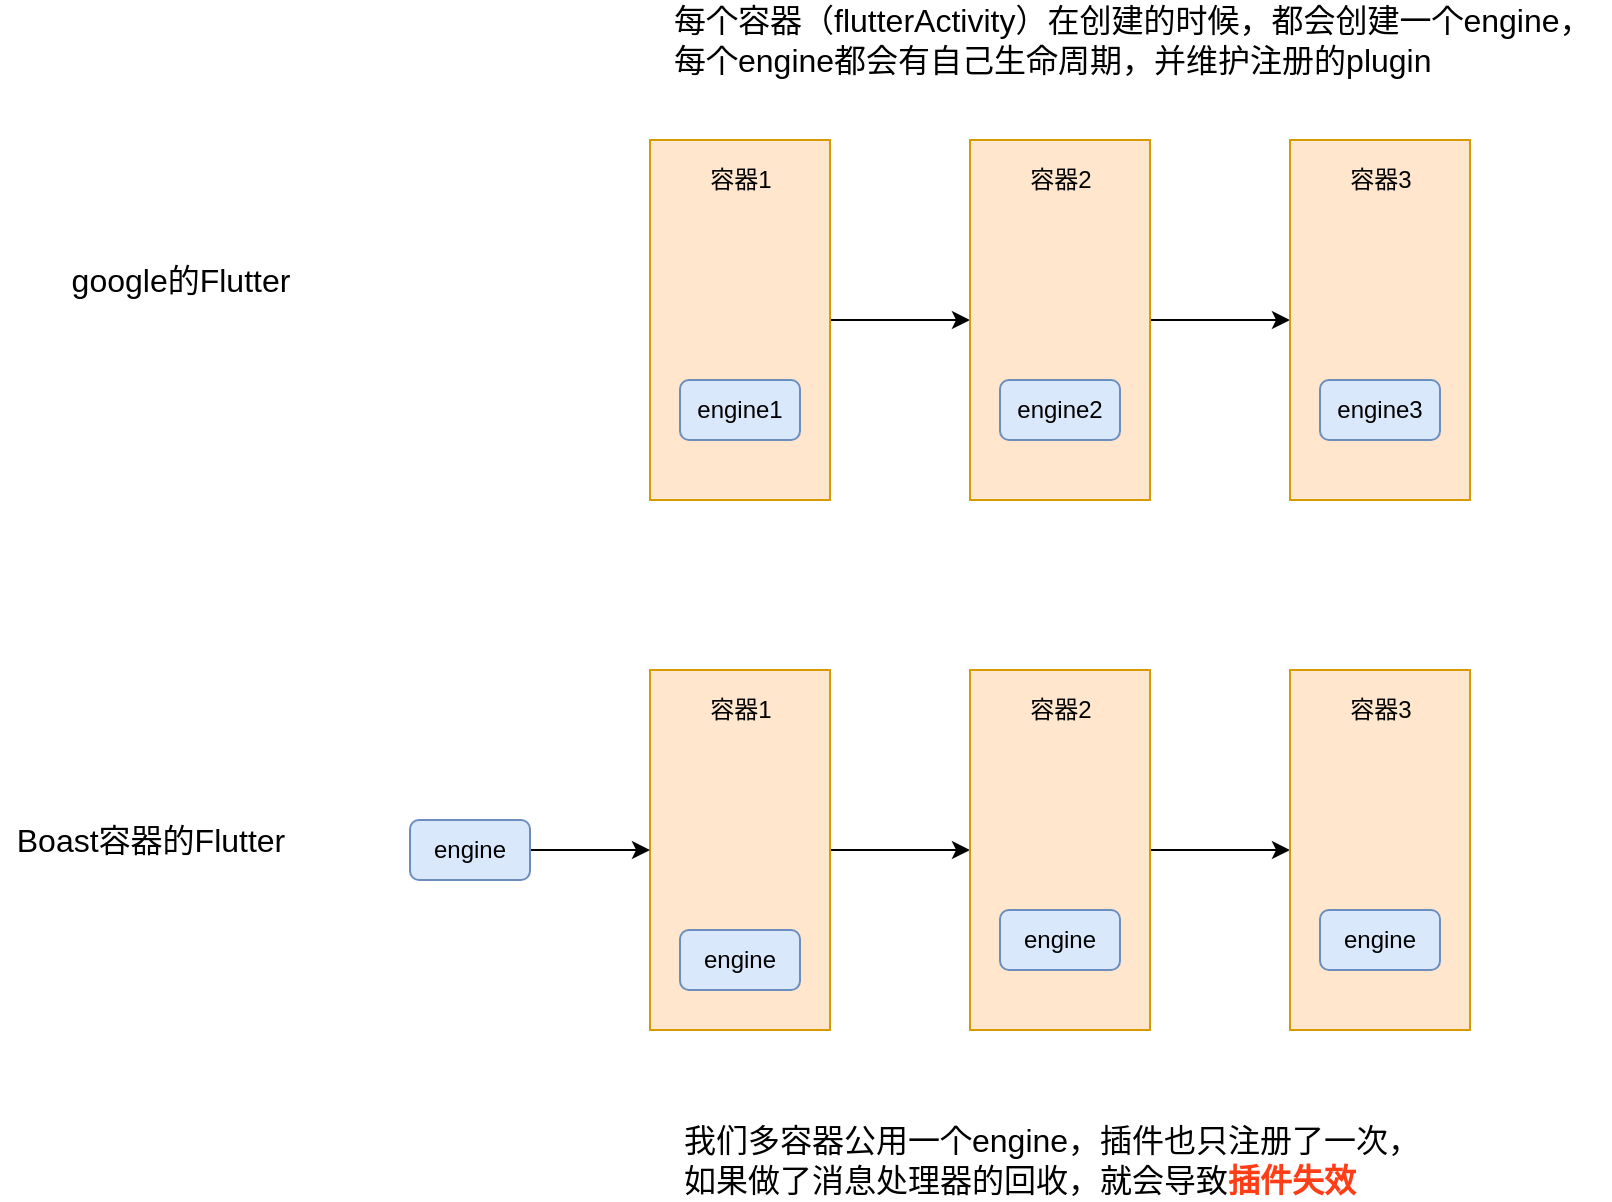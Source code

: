 <mxfile version="14.2.7" type="github">
  <diagram id="In2MYo8e8q5nwO-qtbaq" name="Page-1">
    <mxGraphModel dx="1773" dy="614" grid="1" gridSize="10" guides="1" tooltips="1" connect="1" arrows="1" fold="1" page="1" pageScale="1" pageWidth="827" pageHeight="1169" math="0" shadow="0">
      <root>
        <mxCell id="0" />
        <mxCell id="1" parent="0" />
        <mxCell id="1rNRji33_E49Xjr99Grx-12" style="edgeStyle=orthogonalEdgeStyle;rounded=0;orthogonalLoop=1;jettySize=auto;html=1;exitX=1;exitY=0.5;exitDx=0;exitDy=0;entryX=0;entryY=0.5;entryDx=0;entryDy=0;" edge="1" parent="1" source="1rNRji33_E49Xjr99Grx-1" target="1rNRji33_E49Xjr99Grx-6">
          <mxGeometry relative="1" as="geometry" />
        </mxCell>
        <mxCell id="1rNRji33_E49Xjr99Grx-1" value="" style="rounded=0;whiteSpace=wrap;html=1;fillColor=#ffe6cc;strokeColor=#d79b00;" vertex="1" parent="1">
          <mxGeometry x="80" y="140" width="90" height="180" as="geometry" />
        </mxCell>
        <mxCell id="1rNRji33_E49Xjr99Grx-2" value="容器1" style="text;html=1;align=center;verticalAlign=middle;resizable=0;points=[];autosize=1;fillColor=#ffe6cc;" vertex="1" parent="1">
          <mxGeometry x="100" y="150" width="50" height="20" as="geometry" />
        </mxCell>
        <mxCell id="1rNRji33_E49Xjr99Grx-3" value="engine1" style="rounded=1;whiteSpace=wrap;html=1;fillColor=#dae8fc;strokeColor=#6c8ebf;" vertex="1" parent="1">
          <mxGeometry x="95" y="260" width="60" height="30" as="geometry" />
        </mxCell>
        <mxCell id="1rNRji33_E49Xjr99Grx-13" style="edgeStyle=orthogonalEdgeStyle;rounded=0;orthogonalLoop=1;jettySize=auto;html=1;exitX=1;exitY=0.5;exitDx=0;exitDy=0;" edge="1" parent="1" source="1rNRji33_E49Xjr99Grx-6" target="1rNRji33_E49Xjr99Grx-9">
          <mxGeometry relative="1" as="geometry" />
        </mxCell>
        <mxCell id="1rNRji33_E49Xjr99Grx-6" value="" style="rounded=0;whiteSpace=wrap;html=1;fillColor=#ffe6cc;strokeColor=#d79b00;" vertex="1" parent="1">
          <mxGeometry x="240" y="140" width="90" height="180" as="geometry" />
        </mxCell>
        <mxCell id="1rNRji33_E49Xjr99Grx-7" value="容器2" style="text;html=1;align=center;verticalAlign=middle;resizable=0;points=[];autosize=1;fillColor=#ffe6cc;" vertex="1" parent="1">
          <mxGeometry x="260" y="150" width="50" height="20" as="geometry" />
        </mxCell>
        <mxCell id="1rNRji33_E49Xjr99Grx-8" value="engine2" style="rounded=1;whiteSpace=wrap;html=1;fillColor=#dae8fc;strokeColor=#6c8ebf;" vertex="1" parent="1">
          <mxGeometry x="255" y="260" width="60" height="30" as="geometry" />
        </mxCell>
        <mxCell id="1rNRji33_E49Xjr99Grx-9" value="" style="rounded=0;whiteSpace=wrap;html=1;fillColor=#ffe6cc;strokeColor=#d79b00;" vertex="1" parent="1">
          <mxGeometry x="400" y="140" width="90" height="180" as="geometry" />
        </mxCell>
        <mxCell id="1rNRji33_E49Xjr99Grx-10" value="容器3" style="text;html=1;align=center;verticalAlign=middle;resizable=0;points=[];autosize=1;fillColor=#ffe6cc;" vertex="1" parent="1">
          <mxGeometry x="420" y="150" width="50" height="20" as="geometry" />
        </mxCell>
        <mxCell id="1rNRji33_E49Xjr99Grx-11" value="engine3" style="rounded=1;whiteSpace=wrap;html=1;fillColor=#dae8fc;strokeColor=#6c8ebf;" vertex="1" parent="1">
          <mxGeometry x="415" y="260" width="60" height="30" as="geometry" />
        </mxCell>
        <mxCell id="1rNRji33_E49Xjr99Grx-16" value="每个容器（flutterActivity）在创建的时候，都会创建一个engine，&lt;br style=&quot;font-size: 16px;&quot;&gt;每个engine都会有自己生命周期，并维护注册的plugin" style="text;html=1;align=left;verticalAlign=middle;resizable=0;points=[];autosize=1;fontSize=16;" vertex="1" parent="1">
          <mxGeometry x="90" y="70" width="470" height="40" as="geometry" />
        </mxCell>
        <mxCell id="1rNRji33_E49Xjr99Grx-17" style="edgeStyle=orthogonalEdgeStyle;rounded=0;orthogonalLoop=1;jettySize=auto;html=1;exitX=1;exitY=0.5;exitDx=0;exitDy=0;entryX=0;entryY=0.5;entryDx=0;entryDy=0;" edge="1" parent="1" source="1rNRji33_E49Xjr99Grx-18" target="1rNRji33_E49Xjr99Grx-22">
          <mxGeometry relative="1" as="geometry" />
        </mxCell>
        <mxCell id="1rNRji33_E49Xjr99Grx-18" value="" style="rounded=0;whiteSpace=wrap;html=1;fillColor=#ffe6cc;strokeColor=#d79b00;" vertex="1" parent="1">
          <mxGeometry x="80" y="405" width="90" height="180" as="geometry" />
        </mxCell>
        <mxCell id="1rNRji33_E49Xjr99Grx-19" value="容器1" style="text;html=1;align=center;verticalAlign=middle;resizable=0;points=[];autosize=1;fillColor=#ffe6cc;" vertex="1" parent="1">
          <mxGeometry x="100" y="415" width="50" height="20" as="geometry" />
        </mxCell>
        <mxCell id="1rNRji33_E49Xjr99Grx-21" style="edgeStyle=orthogonalEdgeStyle;rounded=0;orthogonalLoop=1;jettySize=auto;html=1;exitX=1;exitY=0.5;exitDx=0;exitDy=0;" edge="1" parent="1" source="1rNRji33_E49Xjr99Grx-22" target="1rNRji33_E49Xjr99Grx-25">
          <mxGeometry relative="1" as="geometry" />
        </mxCell>
        <mxCell id="1rNRji33_E49Xjr99Grx-22" value="" style="rounded=0;whiteSpace=wrap;html=1;fillColor=#ffe6cc;strokeColor=#d79b00;" vertex="1" parent="1">
          <mxGeometry x="240" y="405" width="90" height="180" as="geometry" />
        </mxCell>
        <mxCell id="1rNRji33_E49Xjr99Grx-23" value="容器2" style="text;html=1;align=center;verticalAlign=middle;resizable=0;points=[];autosize=1;fillColor=#ffe6cc;" vertex="1" parent="1">
          <mxGeometry x="260" y="415" width="50" height="20" as="geometry" />
        </mxCell>
        <mxCell id="1rNRji33_E49Xjr99Grx-24" value="engine" style="rounded=1;whiteSpace=wrap;html=1;fillColor=#dae8fc;strokeColor=#6c8ebf;" vertex="1" parent="1">
          <mxGeometry x="255" y="525" width="60" height="30" as="geometry" />
        </mxCell>
        <mxCell id="1rNRji33_E49Xjr99Grx-25" value="" style="rounded=0;whiteSpace=wrap;html=1;fillColor=#ffe6cc;strokeColor=#d79b00;" vertex="1" parent="1">
          <mxGeometry x="400" y="405" width="90" height="180" as="geometry" />
        </mxCell>
        <mxCell id="1rNRji33_E49Xjr99Grx-26" value="容器3" style="text;html=1;align=center;verticalAlign=middle;resizable=0;points=[];autosize=1;fillColor=#ffe6cc;" vertex="1" parent="1">
          <mxGeometry x="420" y="415" width="50" height="20" as="geometry" />
        </mxCell>
        <mxCell id="1rNRji33_E49Xjr99Grx-27" value="engine" style="rounded=1;whiteSpace=wrap;html=1;fillColor=#dae8fc;strokeColor=#6c8ebf;" vertex="1" parent="1">
          <mxGeometry x="415" y="525" width="60" height="30" as="geometry" />
        </mxCell>
        <mxCell id="1rNRji33_E49Xjr99Grx-30" style="edgeStyle=orthogonalEdgeStyle;rounded=0;orthogonalLoop=1;jettySize=auto;html=1;exitX=1;exitY=0.5;exitDx=0;exitDy=0;entryX=0;entryY=0.5;entryDx=0;entryDy=0;" edge="1" parent="1" source="1rNRji33_E49Xjr99Grx-28" target="1rNRji33_E49Xjr99Grx-18">
          <mxGeometry relative="1" as="geometry" />
        </mxCell>
        <mxCell id="1rNRji33_E49Xjr99Grx-28" value="engine" style="rounded=1;whiteSpace=wrap;html=1;fillColor=#dae8fc;strokeColor=#6c8ebf;" vertex="1" parent="1">
          <mxGeometry x="-40" y="480" width="60" height="30" as="geometry" />
        </mxCell>
        <mxCell id="1rNRji33_E49Xjr99Grx-29" value="engine" style="rounded=1;whiteSpace=wrap;html=1;fillColor=#dae8fc;strokeColor=#6c8ebf;" vertex="1" parent="1">
          <mxGeometry x="95" y="535" width="60" height="30" as="geometry" />
        </mxCell>
        <mxCell id="1rNRji33_E49Xjr99Grx-31" value="google的Flutter" style="text;html=1;align=center;verticalAlign=middle;resizable=0;points=[];autosize=1;fontSize=16;" vertex="1" parent="1">
          <mxGeometry x="-215" y="200" width="120" height="20" as="geometry" />
        </mxCell>
        <mxCell id="1rNRji33_E49Xjr99Grx-32" value="Boast容器的Flutter" style="text;html=1;align=center;verticalAlign=middle;resizable=0;points=[];autosize=1;fontSize=16;" vertex="1" parent="1">
          <mxGeometry x="-245" y="480" width="150" height="20" as="geometry" />
        </mxCell>
        <mxCell id="1rNRji33_E49Xjr99Grx-34" value="我们多容器公用一个engine，插件也只注册了一次，&lt;br&gt;如果做了消息处理器的回收，就会导致&lt;b&gt;&lt;font color=&quot;#ff3e17&quot;&gt;插件失效&lt;/font&gt;&lt;/b&gt;" style="text;html=1;align=left;verticalAlign=middle;resizable=0;points=[];autosize=1;fontSize=16;" vertex="1" parent="1">
          <mxGeometry x="95" y="630" width="380" height="40" as="geometry" />
        </mxCell>
      </root>
    </mxGraphModel>
  </diagram>
</mxfile>
